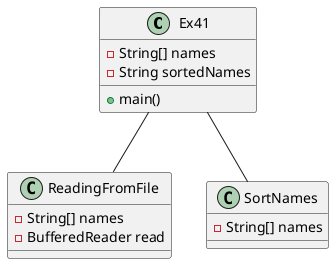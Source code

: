 @startuml
'https://plantuml.com/sequence-diagram

class Ex41{
    -String[] names
    -String sortedNames
    +main()
}

class ReadingFromFile{
    -String[] names
    -BufferedReader read

}

class SortNames{
    -String[] names
}

Ex41 -- ReadingFromFile
Ex41 -- SortNames
@enduml